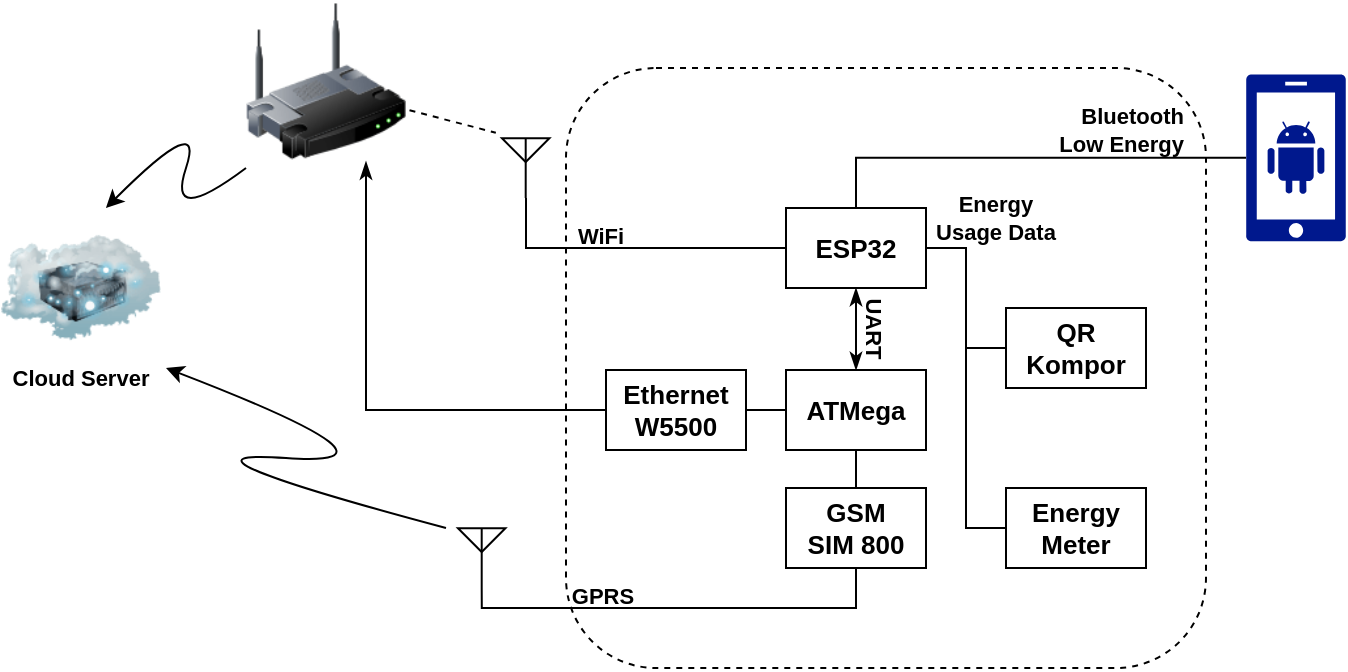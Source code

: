 <mxfile version="20.0.3" type="device" pages="2"><diagram id="E6TcVqoUZPpvrwd6ujcS" name="PV Unit System"><mxGraphModel dx="1888" dy="571" grid="1" gridSize="10" guides="1" tooltips="1" connect="1" arrows="0" fold="1" page="1" pageScale="1" pageWidth="850" pageHeight="1100" math="0" shadow="0"><root><mxCell id="0"/><mxCell id="1" parent="0"/><mxCell id="179ChJijiNeyvf2rF6yr-42" value="" style="rounded=1;whiteSpace=wrap;html=1;fontSize=11;dashed=1;fillColor=none;" vertex="1" parent="1"><mxGeometry x="230" y="90" width="320" height="300" as="geometry"/></mxCell><mxCell id="179ChJijiNeyvf2rF6yr-3" style="edgeStyle=orthogonalEdgeStyle;rounded=0;orthogonalLoop=1;jettySize=auto;html=1;exitX=0.5;exitY=1;exitDx=0;exitDy=0;entryX=0.5;entryY=0;entryDx=0;entryDy=0;endArrow=classicThin;endFill=1;fontStyle=1;fontSize=13;startArrow=classicThin;startFill=1;" edge="1" parent="1" source="179ChJijiNeyvf2rF6yr-1" target="179ChJijiNeyvf2rF6yr-2"><mxGeometry relative="1" as="geometry"/></mxCell><mxCell id="179ChJijiNeyvf2rF6yr-18" style="edgeStyle=orthogonalEdgeStyle;rounded=0;orthogonalLoop=1;jettySize=auto;html=1;exitX=1;exitY=0.5;exitDx=0;exitDy=0;fontSize=11;endArrow=none;endFill=0;entryX=0.5;entryY=1;entryDx=0;entryDy=0;entryPerimeter=0;" edge="1" parent="1" target="179ChJijiNeyvf2rF6yr-17"><mxGeometry relative="1" as="geometry"><mxPoint x="400" y="180" as="sourcePoint"/><mxPoint x="210" y="160" as="targetPoint"/><Array as="points"><mxPoint x="210" y="180"/><mxPoint x="210" y="155"/></Array></mxGeometry></mxCell><mxCell id="179ChJijiNeyvf2rF6yr-32" style="edgeStyle=orthogonalEdgeStyle;rounded=0;orthogonalLoop=1;jettySize=auto;html=1;exitX=1;exitY=0.5;exitDx=0;exitDy=0;entryX=0;entryY=0.5;entryDx=0;entryDy=0;fontSize=11;endArrow=none;endFill=0;" edge="1" parent="1" source="179ChJijiNeyvf2rF6yr-1" target="179ChJijiNeyvf2rF6yr-22"><mxGeometry relative="1" as="geometry"/></mxCell><mxCell id="179ChJijiNeyvf2rF6yr-38" style="edgeStyle=orthogonalEdgeStyle;rounded=0;orthogonalLoop=1;jettySize=auto;html=1;exitX=0.5;exitY=0;exitDx=0;exitDy=0;entryX=0;entryY=0.5;entryDx=0;entryDy=0;entryPerimeter=0;fontSize=11;endArrow=none;endFill=0;" edge="1" parent="1" source="179ChJijiNeyvf2rF6yr-1" target="179ChJijiNeyvf2rF6yr-40"><mxGeometry relative="1" as="geometry"><mxPoint x="374.85" y="149" as="targetPoint"/></mxGeometry></mxCell><mxCell id="179ChJijiNeyvf2rF6yr-1" value="ESP32" style="rounded=0;whiteSpace=wrap;html=1;fontStyle=1;fontSize=13;" vertex="1" parent="1"><mxGeometry x="340" y="160" width="70" height="40" as="geometry"/></mxCell><mxCell id="179ChJijiNeyvf2rF6yr-8" style="edgeStyle=orthogonalEdgeStyle;rounded=0;orthogonalLoop=1;jettySize=auto;html=1;exitX=0.5;exitY=1;exitDx=0;exitDy=0;entryX=0.5;entryY=0;entryDx=0;entryDy=0;fontSize=13;endArrow=none;endFill=0;" edge="1" parent="1" source="179ChJijiNeyvf2rF6yr-2" target="179ChJijiNeyvf2rF6yr-7"><mxGeometry relative="1" as="geometry"><Array as="points"><mxPoint x="375" y="310"/><mxPoint x="375" y="310"/></Array></mxGeometry></mxCell><mxCell id="179ChJijiNeyvf2rF6yr-2" value="ATMega" style="rounded=0;whiteSpace=wrap;html=1;fontStyle=1;fontSize=13;" vertex="1" parent="1"><mxGeometry x="340" y="241" width="70" height="40" as="geometry"/></mxCell><mxCell id="pgJtj8rFZnYm8irqW-Su-4" style="edgeStyle=orthogonalEdgeStyle;rounded=0;orthogonalLoop=1;jettySize=auto;html=1;exitX=0.5;exitY=1;exitDx=0;exitDy=0;entryX=0.5;entryY=1;entryDx=0;entryDy=0;entryPerimeter=0;fontSize=11;startArrow=none;startFill=0;endArrow=none;endFill=0;" edge="1" parent="1" source="179ChJijiNeyvf2rF6yr-7" target="179ChJijiNeyvf2rF6yr-14"><mxGeometry relative="1" as="geometry"><Array as="points"><mxPoint x="375" y="360"/><mxPoint x="188" y="360"/></Array></mxGeometry></mxCell><mxCell id="179ChJijiNeyvf2rF6yr-7" value="GSM&lt;br&gt;SIM 800" style="rounded=0;whiteSpace=wrap;html=1;fontStyle=1;fontSize=13;" vertex="1" parent="1"><mxGeometry x="340" y="300" width="70" height="40" as="geometry"/></mxCell><mxCell id="179ChJijiNeyvf2rF6yr-10" style="edgeStyle=orthogonalEdgeStyle;rounded=0;orthogonalLoop=1;jettySize=auto;html=1;exitX=1;exitY=0.5;exitDx=0;exitDy=0;entryX=0;entryY=0.5;entryDx=0;entryDy=0;fontSize=13;endArrow=none;endFill=0;" edge="1" parent="1" source="179ChJijiNeyvf2rF6yr-9" target="179ChJijiNeyvf2rF6yr-2"><mxGeometry relative="1" as="geometry"/></mxCell><mxCell id="179ChJijiNeyvf2rF6yr-12" style="edgeStyle=orthogonalEdgeStyle;rounded=0;orthogonalLoop=1;jettySize=auto;html=1;exitX=0;exitY=0.5;exitDx=0;exitDy=0;fontSize=13;endArrow=classicThin;endFill=1;entryX=0.75;entryY=1;entryDx=0;entryDy=0;" edge="1" parent="1" source="179ChJijiNeyvf2rF6yr-9" target="179ChJijiNeyvf2rF6yr-20"><mxGeometry relative="1" as="geometry"><mxPoint x="215" y="261.029" as="targetPoint"/><Array as="points"><mxPoint x="130" y="261"/></Array></mxGeometry></mxCell><mxCell id="179ChJijiNeyvf2rF6yr-9" value="Ethernet&lt;br&gt;W5500" style="rounded=0;whiteSpace=wrap;html=1;fontStyle=1;fontSize=13;" vertex="1" parent="1"><mxGeometry x="250" y="241" width="70" height="40" as="geometry"/></mxCell><mxCell id="179ChJijiNeyvf2rF6yr-14" value="" style="verticalLabelPosition=bottom;shadow=0;dashed=0;align=center;html=1;verticalAlign=top;shape=mxgraph.electrical.radio.aerial_-_antenna_2;fontSize=13;" vertex="1" parent="1"><mxGeometry x="176" y="320" width="23.7" height="30" as="geometry"/></mxCell><mxCell id="179ChJijiNeyvf2rF6yr-16" value="&lt;b&gt;UART&lt;/b&gt;" style="text;html=1;strokeColor=none;fillColor=none;align=center;verticalAlign=middle;whiteSpace=wrap;rounded=0;fontSize=11;rotation=90;" vertex="1" parent="1"><mxGeometry x="367" y="215" width="35" height="11" as="geometry"/></mxCell><mxCell id="179ChJijiNeyvf2rF6yr-17" value="" style="verticalLabelPosition=bottom;shadow=0;dashed=0;align=center;html=1;verticalAlign=top;shape=mxgraph.electrical.radio.aerial_-_antenna_2;fontSize=13;" vertex="1" parent="1"><mxGeometry x="198" y="125" width="23.7" height="30" as="geometry"/></mxCell><mxCell id="179ChJijiNeyvf2rF6yr-19" value="&lt;b&gt;WiFi&lt;/b&gt;" style="text;html=1;strokeColor=none;fillColor=none;align=center;verticalAlign=middle;whiteSpace=wrap;rounded=0;fontSize=11;rotation=0;" vertex="1" parent="1"><mxGeometry x="230" y="168" width="35" height="11" as="geometry"/></mxCell><mxCell id="179ChJijiNeyvf2rF6yr-20" value="" style="image;html=1;image=img/lib/clip_art/networking/Wireless_Router_128x128.png;fontSize=11;" vertex="1" parent="1"><mxGeometry x="70" y="56.75" width="80" height="80" as="geometry"/></mxCell><mxCell id="179ChJijiNeyvf2rF6yr-21" value="" style="endArrow=none;dashed=1;html=1;rounded=0;fontSize=11;entryX=-0.13;entryY=-0.088;entryDx=0;entryDy=0;entryPerimeter=0;exitX=1.022;exitY=0.68;exitDx=0;exitDy=0;exitPerimeter=0;" edge="1" parent="1" source="179ChJijiNeyvf2rF6yr-20" target="179ChJijiNeyvf2rF6yr-17"><mxGeometry width="50" height="50" relative="1" as="geometry"><mxPoint x="240" y="110" as="sourcePoint"/><mxPoint x="460" y="130" as="targetPoint"/></mxGeometry></mxCell><mxCell id="179ChJijiNeyvf2rF6yr-22" value="QR Kompor" style="rounded=0;whiteSpace=wrap;html=1;fontStyle=1;fontSize=13;" vertex="1" parent="1"><mxGeometry x="450" y="210" width="70" height="40" as="geometry"/></mxCell><mxCell id="179ChJijiNeyvf2rF6yr-33" style="edgeStyle=orthogonalEdgeStyle;rounded=0;orthogonalLoop=1;jettySize=auto;html=1;exitX=0;exitY=0.5;exitDx=0;exitDy=0;entryX=1;entryY=0.5;entryDx=0;entryDy=0;fontSize=11;endArrow=none;endFill=0;" edge="1" parent="1" source="179ChJijiNeyvf2rF6yr-23" target="179ChJijiNeyvf2rF6yr-1"><mxGeometry relative="1" as="geometry"/></mxCell><mxCell id="179ChJijiNeyvf2rF6yr-23" value="Energy Meter" style="rounded=0;whiteSpace=wrap;html=1;fontStyle=1;fontSize=13;" vertex="1" parent="1"><mxGeometry x="450.0" y="300" width="70" height="40" as="geometry"/></mxCell><mxCell id="179ChJijiNeyvf2rF6yr-25" value="" style="image;html=1;image=img/lib/clip_art/networking/Cloud_Server_128x128.png;fontSize=11;" vertex="1" parent="1"><mxGeometry x="-52.5" y="160" width="80" height="80" as="geometry"/></mxCell><mxCell id="179ChJijiNeyvf2rF6yr-28" value="&lt;b&gt;Cloud Server&lt;/b&gt;" style="text;html=1;strokeColor=none;fillColor=none;align=center;verticalAlign=middle;whiteSpace=wrap;rounded=0;fontSize=11;rotation=0;" vertex="1" parent="1"><mxGeometry x="-50" y="239" width="75" height="11" as="geometry"/></mxCell><mxCell id="179ChJijiNeyvf2rF6yr-37" value="&lt;b&gt;Energy Usage Data&lt;/b&gt;" style="text;html=1;strokeColor=none;fillColor=none;align=center;verticalAlign=middle;whiteSpace=wrap;rounded=0;fontSize=11;rotation=0;" vertex="1" parent="1"><mxGeometry x="410" y="155" width="70" height="20" as="geometry"/></mxCell><mxCell id="179ChJijiNeyvf2rF6yr-40" value="" style="sketch=0;aspect=fixed;pointerEvents=1;shadow=0;dashed=0;html=1;strokeColor=none;labelPosition=center;verticalLabelPosition=bottom;verticalAlign=top;align=center;fillColor=#00188D;shape=mxgraph.mscae.enterprise.android_phone;fontSize=11;" vertex="1" parent="1"><mxGeometry x="570" y="93.25" width="50" height="83.33" as="geometry"/></mxCell><mxCell id="179ChJijiNeyvf2rF6yr-41" value="&lt;b&gt;Bluetooth Low Energy&lt;/b&gt;" style="text;html=1;strokeColor=none;fillColor=none;align=right;verticalAlign=middle;whiteSpace=wrap;rounded=0;fontSize=11;rotation=0;direction=west;" vertex="1" parent="1"><mxGeometry x="466" y="109.25" width="75" height="23.5" as="geometry"/></mxCell><mxCell id="pgJtj8rFZnYm8irqW-Su-1" value="" style="curved=1;endArrow=classic;html=1;rounded=0;fontSize=11;" edge="1" parent="1"><mxGeometry width="50" height="50" relative="1" as="geometry"><mxPoint x="170" y="320" as="sourcePoint"/><mxPoint x="30" y="240" as="targetPoint"/><Array as="points"><mxPoint x="20" y="280"/><mxPoint x="160" y="290"/></Array></mxGeometry></mxCell><mxCell id="pgJtj8rFZnYm8irqW-Su-2" value="" style="curved=1;endArrow=classic;html=1;rounded=0;fontSize=11;entryX=0.656;entryY=0;entryDx=0;entryDy=0;entryPerimeter=0;" edge="1" parent="1" target="179ChJijiNeyvf2rF6yr-25"><mxGeometry width="50" height="50" relative="1" as="geometry"><mxPoint x="70" y="140" as="sourcePoint"/><mxPoint x="30" y="170" as="targetPoint"/><Array as="points"><mxPoint x="30" y="170"/><mxPoint x="50" y="110"/></Array></mxGeometry></mxCell><mxCell id="179ChJijiNeyvf2rF6yr-30" value="&lt;b&gt;GPRS&lt;/b&gt;" style="text;html=1;strokeColor=none;fillColor=none;align=center;verticalAlign=middle;whiteSpace=wrap;rounded=0;fontSize=11;rotation=0;" vertex="1" parent="1"><mxGeometry x="231" y="348" width="35" height="11" as="geometry"/></mxCell></root></mxGraphModel></diagram><diagram id="hYOIKVn1eBox4NPcEo5L" name="PV Cloud System"><mxGraphModel dx="1038" dy="571" grid="1" gridSize="10" guides="1" tooltips="1" connect="1" arrows="1" fold="1" page="1" pageScale="1" pageWidth="850" pageHeight="1100" math="0" shadow="0"><root><mxCell id="0"/><mxCell id="1" parent="0"/></root></mxGraphModel></diagram></mxfile>